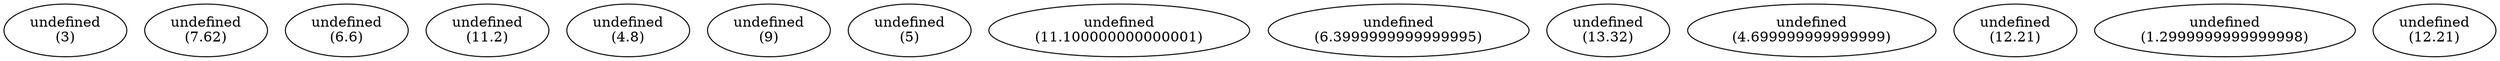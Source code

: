 digraph G {
node [shape=ellipse];
"node_c532fftyj" [label="undefined\n(3)", style=filled, fillcolor=white, fontcolor=black, shape=ellipse];
"node_yc6hyh2jw" [label="undefined\n(7.62)", style=filled, fillcolor=white, fontcolor=black, shape=ellipse];
"node_x7o3sztfg" [label="undefined\n(6.6)", style=filled, fillcolor=white, fontcolor=black, shape=ellipse];
"node_6vqwrrxph" [label="undefined\n(11.2)", style=filled, fillcolor=white, fontcolor=black, shape=ellipse];
"node_hzyo2n40w" [label="undefined\n(4.8)", style=filled, fillcolor=white, fontcolor=black, shape=ellipse];
"node_iu5u8wucs" [label="undefined\n(9)", style=filled, fillcolor=white, fontcolor=black, shape=ellipse];
"node_b33ppze8p" [label="undefined\n(5)", style=filled, fillcolor=white, fontcolor=black, shape=ellipse];
"node_pq0rw1qb7" [label="undefined\n(11.100000000000001)", style=filled, fillcolor=white, fontcolor=black, shape=ellipse];
"node_ssxqk85a8" [label="undefined\n(6.3999999999999995)", style=filled, fillcolor=white, fontcolor=black, shape=ellipse];
"node_zk7if7taq" [label="undefined\n(13.32)", style=filled, fillcolor=white, fontcolor=black, shape=ellipse];
"node_3or4vs3x5" [label="undefined\n(4.699999999999999)", style=filled, fillcolor=white, fontcolor=black, shape=ellipse];
"node_1ue211le6" [label="undefined\n(12.21)", style=filled, fillcolor=white, fontcolor=black, shape=ellipse];
"node_mymu97snz" [label="undefined\n(1.2999999999999998)", style=filled, fillcolor=white, fontcolor=black, shape=ellipse];
"node_8mcwdhbxi" [label="undefined\n(12.21)", style=filled, fillcolor=white, fontcolor=black, shape=ellipse];
}